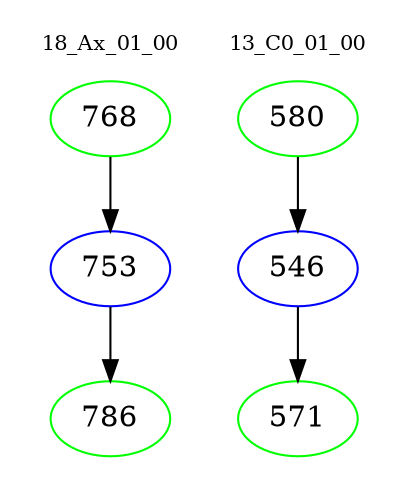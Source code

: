 digraph{
subgraph cluster_0 {
color = white
label = "18_Ax_01_00";
fontsize=10;
T0_768 [label="768", color="green"]
T0_768 -> T0_753 [color="black"]
T0_753 [label="753", color="blue"]
T0_753 -> T0_786 [color="black"]
T0_786 [label="786", color="green"]
}
subgraph cluster_1 {
color = white
label = "13_C0_01_00";
fontsize=10;
T1_580 [label="580", color="green"]
T1_580 -> T1_546 [color="black"]
T1_546 [label="546", color="blue"]
T1_546 -> T1_571 [color="black"]
T1_571 [label="571", color="green"]
}
}
